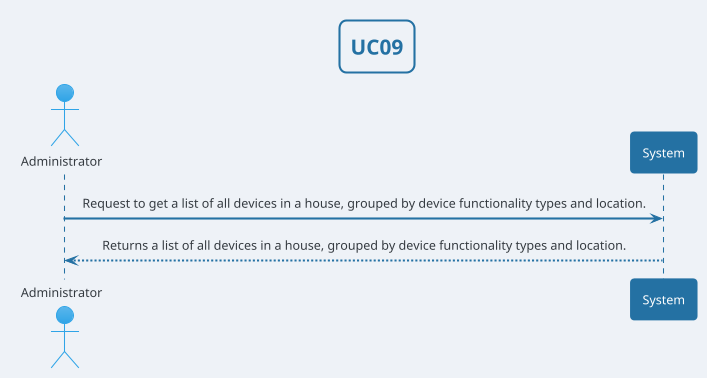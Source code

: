 @startuml
'https://plantuml.com/sequence-diagram


!theme cerulean
skinparam backgroundColor #EEF2F7
skinparam titleBorderRoundCorner 15
skinparam titleBorderThickness 2
skinparam titleBorderColor #2471A3
skinparam titleFontColor #2471A3
skinparam sequenceArrowThickness 2
skinparam defaultTextAlignment center
skinparam sequenceParticipantBorderThickness 2
skinparam sequenceParticipantFontColor white
skinparam sequenceLifeLineBorderColor #2471A3
skinparam sequenceLifeLineBorderThickness 1.5
skinparam sequenceParticipantBackgroundColor #2471A3
skinparam sequenceParticipantBorderColor #2471A3
skinparam ArrowColor #2471A3
skinparam ArrowThickness 2

skinparam sequenceLifeLineBackgroundColor #D0D3D4

TITLE "UC09"
actor Administrator

Administrator -> System : Request to get a list of all devices in a house, grouped by device functionality types and location.

System --> Administrator : Returns a list of all devices in a house, grouped by device functionality types and location.

@enduml